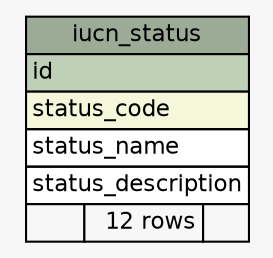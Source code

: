 // dot 2.38.0 on Linux 4.4.0-42-generic
// SchemaSpy rev 590
digraph "iucn_status" {
  graph [
    rankdir="RL"
    bgcolor="#f7f7f7"
    nodesep="0.18"
    ranksep="0.46"
    fontname="Helvetica"
    fontsize="11"
  ];
  node [
    fontname="Helvetica"
    fontsize="11"
    shape="plaintext"
  ];
  edge [
    arrowsize="0.8"
  ];
  "iucn_status" [
    label=<
    <TABLE BORDER="0" CELLBORDER="1" CELLSPACING="0" BGCOLOR="#ffffff">
      <TR><TD COLSPAN="3" BGCOLOR="#9bab96" ALIGN="CENTER">iucn_status</TD></TR>
      <TR><TD PORT="id" COLSPAN="3" BGCOLOR="#bed1b8" ALIGN="LEFT">id</TD></TR>
      <TR><TD PORT="status_code" COLSPAN="3" BGCOLOR="#f4f7da" ALIGN="LEFT">status_code</TD></TR>
      <TR><TD PORT="status_name" COLSPAN="3" ALIGN="LEFT">status_name</TD></TR>
      <TR><TD PORT="status_description" COLSPAN="3" ALIGN="LEFT">status_description</TD></TR>
      <TR><TD ALIGN="LEFT" BGCOLOR="#f7f7f7">  </TD><TD ALIGN="RIGHT" BGCOLOR="#f7f7f7">12 rows</TD><TD ALIGN="RIGHT" BGCOLOR="#f7f7f7">  </TD></TR>
    </TABLE>>
    URL="tables/iucn_status.html"
    tooltip="iucn_status"
  ];
}
